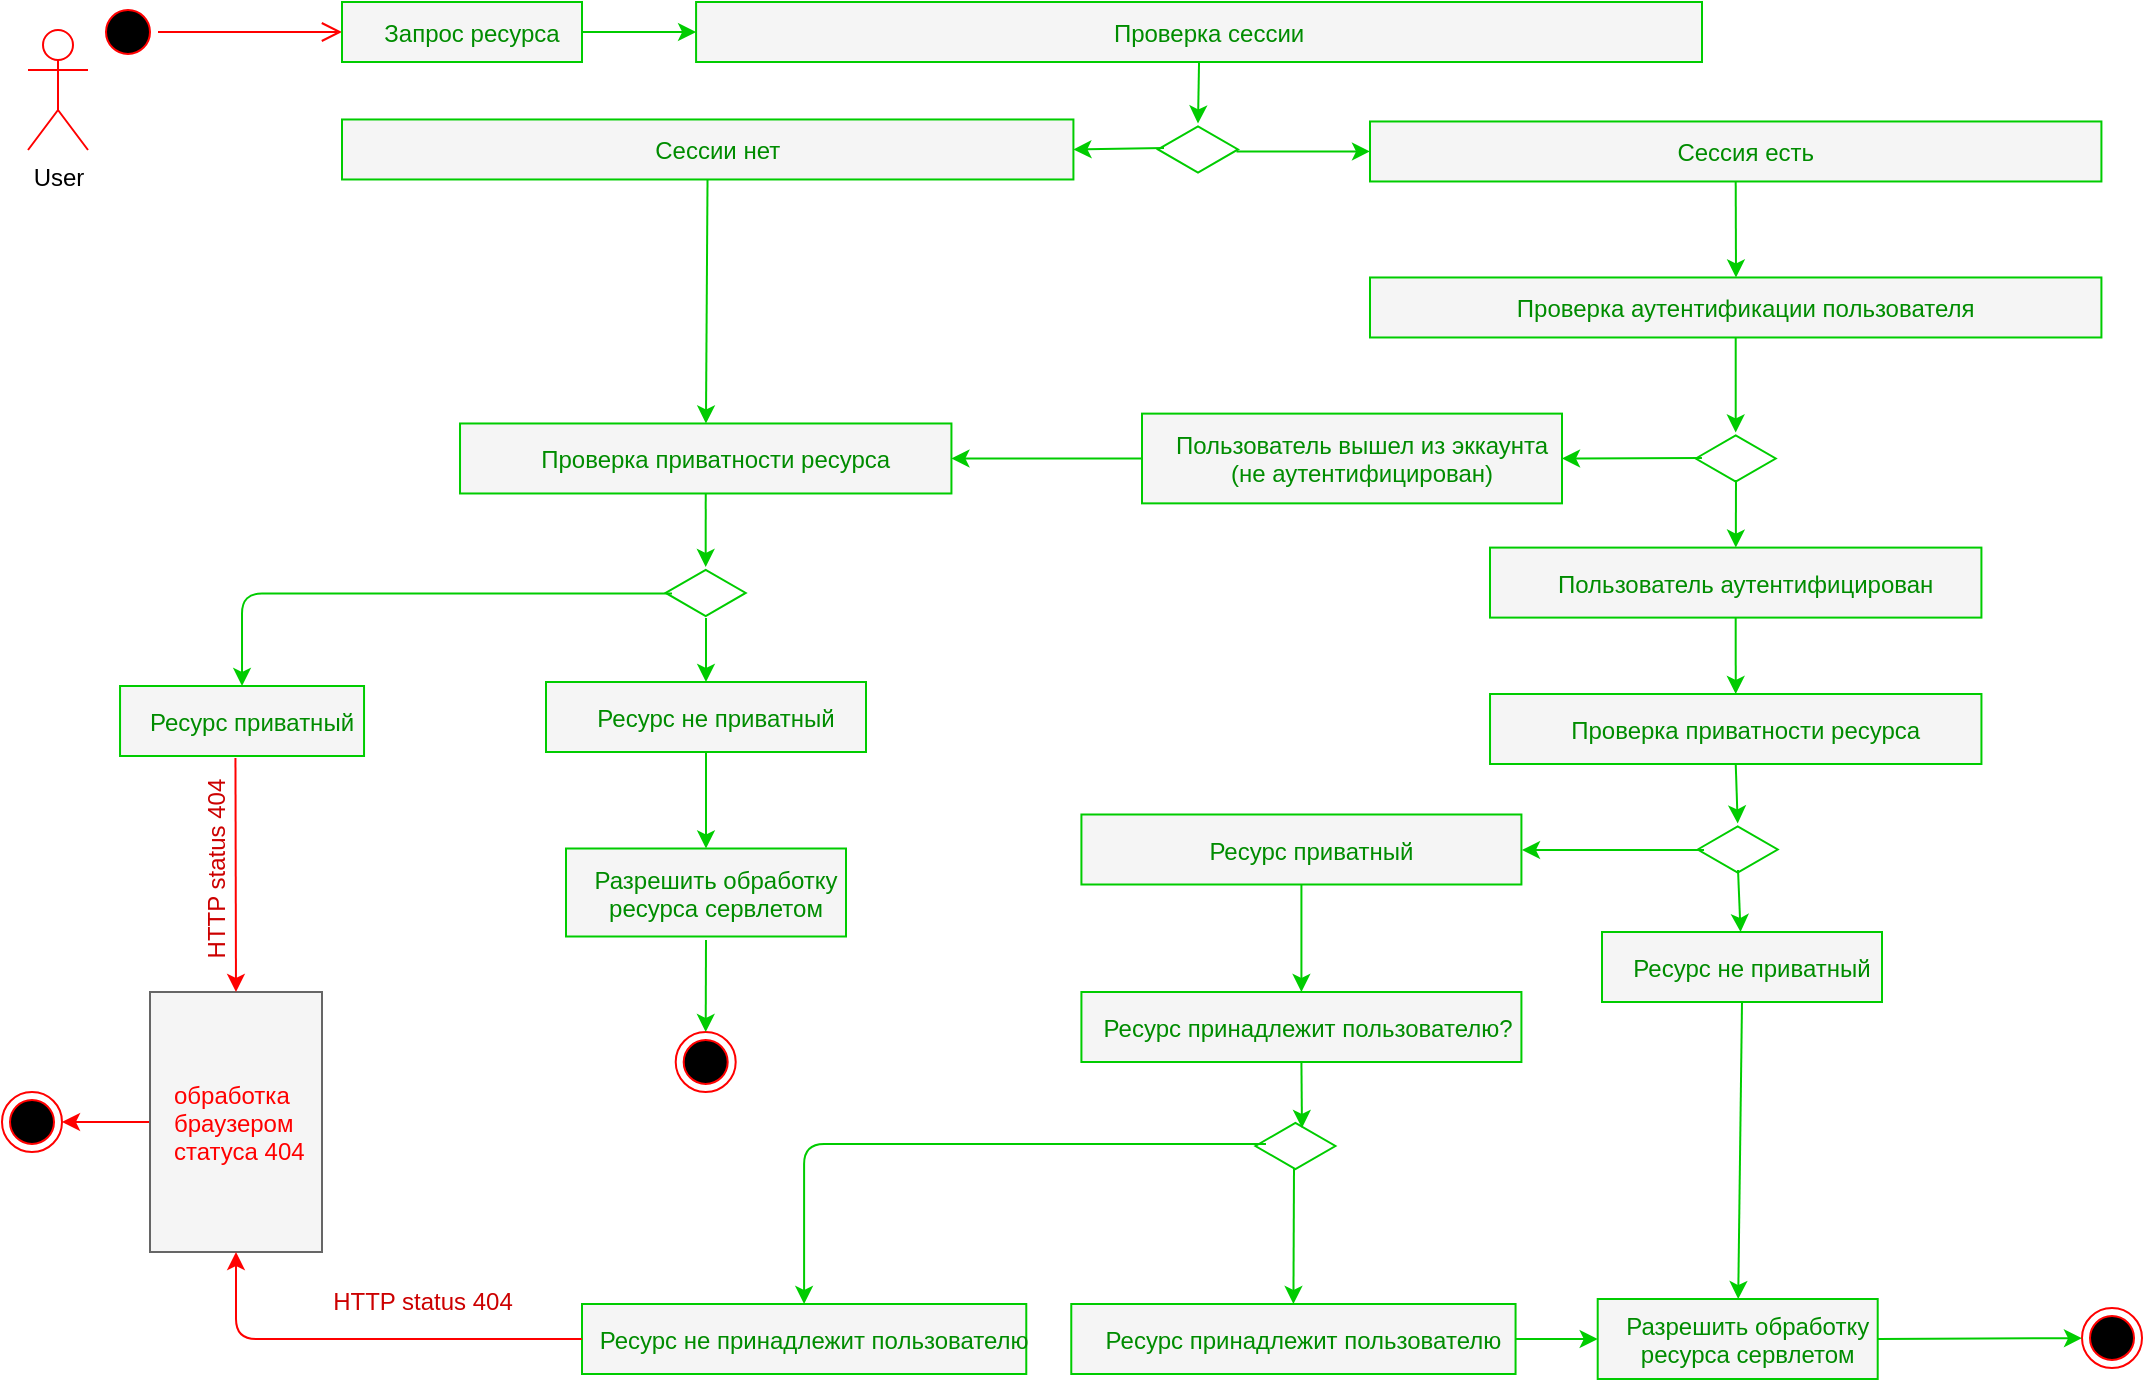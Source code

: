<mxfile version="14.5.1" type="device"><diagram name="Page-1" id="e7e014a7-5840-1c2e-5031-d8a46d1fe8dd"><mxGraphModel dx="1422" dy="822" grid="1" gridSize="10" guides="1" tooltips="1" connect="1" arrows="1" fold="1" page="1" pageScale="1" pageWidth="1169" pageHeight="826" background="#ffffff" math="0" shadow="0"><root><mxCell id="0"/><mxCell id="1" parent="0"/><mxCell id="r5FNnOLShPN78urTlYSq-9" value="Проверка сессии" style="align=center;spacingLeft=10;fillColor=#f5f5f5;strokeColor=#00CC00;fontColor=#008C00;container=0;" vertex="1" parent="1"><mxGeometry x="377.04" y="80" width="502.96" height="30" as="geometry"/></mxCell><mxCell id="r5FNnOLShPN78urTlYSq-14" value="" style="html=1;whiteSpace=wrap;aspect=fixed;shape=isoRectangle;strokeColor=#00CC00;fontColor=#CC0000;align=center;" vertex="1" parent="1"><mxGeometry x="608" y="141.74" width="40" height="24" as="geometry"/></mxCell><mxCell id="r5FNnOLShPN78urTlYSq-16" value="" style="endArrow=classic;html=1;strokeColor=#00CC00;strokeWidth=1;fontColor=#CC0000;exitX=0.5;exitY=1;exitDx=0;exitDy=0;entryX=0.5;entryY=-0.042;entryDx=0;entryDy=0;entryPerimeter=0;" edge="1" parent="1" source="r5FNnOLShPN78urTlYSq-9" target="r5FNnOLShPN78urTlYSq-14"><mxGeometry width="50" height="50" relative="1" as="geometry"><mxPoint x="190.29" y="490" as="sourcePoint"/><mxPoint x="240.29" y="440" as="targetPoint"/></mxGeometry></mxCell><mxCell id="r5FNnOLShPN78urTlYSq-18" value="Сессия есть" style="align=center;spacingLeft=10;fillColor=#f5f5f5;strokeColor=#00CC00;fontColor=#008C00;container=0;" vertex="1" parent="1"><mxGeometry x="714" y="139.74" width="365.71" height="30" as="geometry"/></mxCell><mxCell id="r5FNnOLShPN78urTlYSq-20" value="" style="endArrow=classic;html=1;strokeColor=#00CC00;strokeWidth=1;fontColor=#CC0000;exitX=0.981;exitY=0.542;exitDx=0;exitDy=0;exitPerimeter=0;entryX=0;entryY=0.5;entryDx=0;entryDy=0;" edge="1" parent="1" source="r5FNnOLShPN78urTlYSq-14" target="r5FNnOLShPN78urTlYSq-18"><mxGeometry width="50" height="50" relative="1" as="geometry"><mxPoint x="190.29" y="345" as="sourcePoint"/><mxPoint x="240.29" y="295" as="targetPoint"/></mxGeometry></mxCell><mxCell id="r5FNnOLShPN78urTlYSq-70" value="" style="edgeStyle=orthogonalEdgeStyle;rounded=0;orthogonalLoop=1;jettySize=auto;html=1;strokeColor=#FF0000;strokeWidth=1;fontColor=#00CC00;" edge="1" parent="1" source="Vama4_EekcaHYRvys6HK-178" target="r5FNnOLShPN78urTlYSq-5"><mxGeometry relative="1" as="geometry"/></mxCell><mxCell id="Vama4_EekcaHYRvys6HK-178" value="обработка &#10;браузером &#10;статуса 404" style="align=left;spacingLeft=10;fillColor=#f5f5f5;strokeColor=#666666;fontColor=#FF0000;container=0;" parent="1" vertex="1"><mxGeometry x="104" y="575" width="86" height="130" as="geometry"/></mxCell><mxCell id="Vama4_EekcaHYRvys6HK-118" value="HTTP status 404" style="text;html=1;strokeColor=none;fillColor=none;align=center;verticalAlign=middle;whiteSpace=wrap;rounded=0;fontColor=#CC0000;container=0;rotation=-90;" parent="1" vertex="1"><mxGeometry x="87.03" y="503.25" width="101" height="20" as="geometry"/></mxCell><mxCell id="r5FNnOLShPN78urTlYSq-5" value="" style="ellipse;shape=endState;fillColor=#000000;strokeColor=#ff0000" vertex="1" parent="1"><mxGeometry x="30.0" y="625" width="30" height="30" as="geometry"/></mxCell><mxCell id="Vama4_EekcaHYRvys6HK-113" value="User" style="shape=umlActor;verticalLabelPosition=bottom;verticalAlign=top;html=1;strokeColor=#FF0000;container=0;" parent="1" vertex="1"><mxGeometry x="43.0" y="94" width="30" height="60" as="geometry"/></mxCell><mxCell id="Vama4_EekcaHYRvys6HK-171" value="Пользователь вышел из эккаунта&#10;(не аутентифицирован)" style="align=center;spacingLeft=10;fillColor=#f5f5f5;strokeColor=#00CC00;fontColor=#008C00;container=0;" parent="1" vertex="1"><mxGeometry x="600" y="285.81" width="210" height="44.87" as="geometry"/></mxCell><mxCell id="Vama4_EekcaHYRvys6HK-181" value="" style="edgeStyle=elbowEdgeStyle;elbow=horizontal;verticalAlign=bottom;endArrow=open;endSize=8;strokeColor=#FF0000;endFill=1;rounded=0;exitX=1;exitY=0.5;exitDx=0;exitDy=0;entryX=0;entryY=0.5;entryDx=0;entryDy=0;" parent="1" source="Vama4_EekcaHYRvys6HK-182" edge="1" target="r5FNnOLShPN78urTlYSq-23"><mxGeometry x="303.98" y="18" as="geometry"><mxPoint x="208" y="95" as="targetPoint"/><Array as="points"><mxPoint x="159" y="105"/></Array></mxGeometry></mxCell><mxCell id="Vama4_EekcaHYRvys6HK-182" value="" style="ellipse;shape=startState;fillColor=#000000;strokeColor=#ff0000;container=0;" parent="1" vertex="1"><mxGeometry x="78" y="80" width="30" height="30" as="geometry"/></mxCell><mxCell id="r5FNnOLShPN78urTlYSq-23" value="Запрос ресурса" style="align=center;spacingLeft=10;fillColor=#f5f5f5;strokeColor=#00CC00;fontColor=#008C00;container=0;" vertex="1" parent="1"><mxGeometry x="200" y="80" width="120" height="30" as="geometry"/></mxCell><mxCell id="r5FNnOLShPN78urTlYSq-24" value="" style="endArrow=classic;html=1;strokeColor=#00CC00;strokeWidth=1;fontColor=#00CC00;exitX=1;exitY=0.5;exitDx=0;exitDy=0;" edge="1" parent="1" source="r5FNnOLShPN78urTlYSq-23" target="r5FNnOLShPN78urTlYSq-9"><mxGeometry width="50" height="50" relative="1" as="geometry"><mxPoint x="560" y="69" as="sourcePoint"/><mxPoint x="610" y="19" as="targetPoint"/></mxGeometry></mxCell><mxCell id="r5FNnOLShPN78urTlYSq-25" value="" style="endArrow=classic;html=1;strokeColor=#00CC00;strokeWidth=1;fontColor=#00CC00;exitX=0.5;exitY=1;exitDx=0;exitDy=0;" edge="1" parent="1" source="r5FNnOLShPN78urTlYSq-18"><mxGeometry width="50" height="50" relative="1" as="geometry"><mxPoint x="634" y="57.74" as="sourcePoint"/><mxPoint x="897" y="217.74" as="targetPoint"/></mxGeometry></mxCell><mxCell id="r5FNnOLShPN78urTlYSq-26" value="Проверка аутентификации пользователя" style="align=center;spacingLeft=10;fillColor=#f5f5f5;strokeColor=#00CC00;fontColor=#008C00;container=0;" vertex="1" parent="1"><mxGeometry x="714" y="217.74" width="365.71" height="30" as="geometry"/></mxCell><mxCell id="r5FNnOLShPN78urTlYSq-27" value="" style="html=1;whiteSpace=wrap;aspect=fixed;shape=isoRectangle;strokeColor=#00CC00;fontColor=#CC0000;align=center;" vertex="1" parent="1"><mxGeometry x="876.86" y="296.25" width="40" height="24" as="geometry"/></mxCell><mxCell id="r5FNnOLShPN78urTlYSq-28" value="" style="endArrow=classic;html=1;strokeColor=#00CC00;strokeWidth=1;fontColor=#CC0000;entryX=0.5;entryY=-0.042;entryDx=0;entryDy=0;entryPerimeter=0;exitX=0.5;exitY=1;exitDx=0;exitDy=0;" edge="1" parent="1" target="r5FNnOLShPN78urTlYSq-27" source="r5FNnOLShPN78urTlYSq-26"><mxGeometry width="50" height="50" relative="1" as="geometry"><mxPoint x="874" y="257.74" as="sourcePoint"/><mxPoint x="684.25" y="576.75" as="targetPoint"/></mxGeometry></mxCell><mxCell id="r5FNnOLShPN78urTlYSq-29" value="Пользователь аутентифицирован" style="align=center;spacingLeft=10;fillColor=#f5f5f5;strokeColor=#00CC00;fontColor=#008C00;container=0;" vertex="1" parent="1"><mxGeometry x="774" y="352.8" width="245.71" height="35" as="geometry"/></mxCell><mxCell id="r5FNnOLShPN78urTlYSq-30" value="Проверка приватности ресурса" style="align=center;spacingLeft=10;fillColor=#f5f5f5;strokeColor=#00CC00;fontColor=#008C00;container=0;" vertex="1" parent="1"><mxGeometry x="774.01" y="426" width="245.71" height="35" as="geometry"/></mxCell><mxCell id="r5FNnOLShPN78urTlYSq-34" value="" style="html=1;whiteSpace=wrap;aspect=fixed;shape=isoRectangle;strokeColor=#00CC00;fontColor=#CC0000;align=center;" vertex="1" parent="1"><mxGeometry x="877.85" y="491.75" width="40" height="24" as="geometry"/></mxCell><mxCell id="r5FNnOLShPN78urTlYSq-35" value="" style="endArrow=classic;html=1;strokeColor=#00CC00;strokeWidth=1;fontColor=#CC0000;entryX=0.5;entryY=-0.042;entryDx=0;entryDy=0;entryPerimeter=0;exitX=0.5;exitY=1;exitDx=0;exitDy=0;" edge="1" source="r5FNnOLShPN78urTlYSq-30" target="r5FNnOLShPN78urTlYSq-34" parent="1"><mxGeometry width="50" height="50" relative="1" as="geometry"><mxPoint x="878.845" y="501.24" as="sourcePoint"/><mxPoint x="666.24" y="830.25" as="targetPoint"/></mxGeometry></mxCell><mxCell id="r5FNnOLShPN78urTlYSq-36" value="" style="endArrow=classic;html=1;strokeColor=#00CC00;strokeWidth=1;fontColor=#00CC00;exitX=0.078;exitY=0.49;exitDx=0;exitDy=0;exitPerimeter=0;entryX=1;entryY=0.5;entryDx=0;entryDy=0;" edge="1" parent="1" source="r5FNnOLShPN78urTlYSq-27" target="Vama4_EekcaHYRvys6HK-171"><mxGeometry width="50" height="50" relative="1" as="geometry"><mxPoint x="534" y="465" as="sourcePoint"/><mxPoint x="828" y="308" as="targetPoint"/></mxGeometry></mxCell><mxCell id="r5FNnOLShPN78urTlYSq-37" value="" style="endArrow=classic;html=1;strokeColor=#00CC00;strokeWidth=1;fontColor=#00CC00;" edge="1" parent="1" target="r5FNnOLShPN78urTlYSq-29"><mxGeometry width="50" height="50" relative="1" as="geometry"><mxPoint x="897" y="319" as="sourcePoint"/><mxPoint x="584" y="415" as="targetPoint"/></mxGeometry></mxCell><mxCell id="r5FNnOLShPN78urTlYSq-38" value="" style="endArrow=classic;html=1;strokeColor=#00CC00;strokeWidth=1;fontColor=#00CC00;exitX=0.5;exitY=1;exitDx=0;exitDy=0;entryX=0.5;entryY=0;entryDx=0;entryDy=0;" edge="1" parent="1" source="r5FNnOLShPN78urTlYSq-29" target="r5FNnOLShPN78urTlYSq-30"><mxGeometry width="50" height="50" relative="1" as="geometry"><mxPoint x="534" y="450" as="sourcePoint"/><mxPoint x="584" y="400" as="targetPoint"/></mxGeometry></mxCell><mxCell id="r5FNnOLShPN78urTlYSq-39" value="Ресурс не приватный" style="align=center;spacingLeft=10;fillColor=#f5f5f5;strokeColor=#00CC00;fontColor=#008C00;container=0;" vertex="1" parent="1"><mxGeometry x="830" y="545" width="140" height="35" as="geometry"/></mxCell><mxCell id="r5FNnOLShPN78urTlYSq-42" value="Разрешить обработку &#10;ресурса сервлетом" style="align=center;spacingLeft=10;fillColor=#f5f5f5;strokeColor=#00CC00;fontColor=#008C00;container=0;" vertex="1" parent="1"><mxGeometry x="827.85" y="728.5" width="140" height="40" as="geometry"/></mxCell><mxCell id="r5FNnOLShPN78urTlYSq-47" value="" style="endArrow=classic;html=1;strokeColor=#00CC00;strokeWidth=1;fontColor=#00CC00;exitX=0.504;exitY=0.927;exitDx=0;exitDy=0;exitPerimeter=0;" edge="1" parent="1" source="r5FNnOLShPN78urTlYSq-34" target="r5FNnOLShPN78urTlYSq-39"><mxGeometry width="50" height="50" relative="1" as="geometry"><mxPoint x="516" y="627" as="sourcePoint"/><mxPoint x="566" y="577" as="targetPoint"/></mxGeometry></mxCell><mxCell id="r5FNnOLShPN78urTlYSq-48" value="" style="endArrow=classic;html=1;strokeColor=#00CC00;strokeWidth=1;fontColor=#00CC00;exitX=0.5;exitY=1;exitDx=0;exitDy=0;" edge="1" parent="1" source="r5FNnOLShPN78urTlYSq-39" target="r5FNnOLShPN78urTlYSq-42"><mxGeometry width="50" height="50" relative="1" as="geometry"><mxPoint x="516" y="627" as="sourcePoint"/><mxPoint x="566" y="577" as="targetPoint"/></mxGeometry></mxCell><mxCell id="r5FNnOLShPN78urTlYSq-49" value="Ресурс приватный" style="align=center;spacingLeft=10;fillColor=#f5f5f5;strokeColor=#00CC00;fontColor=#008C00;container=0;" vertex="1" parent="1"><mxGeometry x="569.71" y="486.25" width="220" height="35" as="geometry"/></mxCell><mxCell id="r5FNnOLShPN78urTlYSq-50" value="" style="endArrow=classic;html=1;strokeColor=#00CC00;strokeWidth=1;fontColor=#00CC00;exitX=0.079;exitY=0.51;exitDx=0;exitDy=0;exitPerimeter=0;" edge="1" parent="1" source="r5FNnOLShPN78urTlYSq-34"><mxGeometry width="50" height="50" relative="1" as="geometry"><mxPoint x="516" y="627" as="sourcePoint"/><mxPoint x="790" y="504" as="targetPoint"/></mxGeometry></mxCell><mxCell id="r5FNnOLShPN78urTlYSq-51" value="Ресурс принадлежит пользователю? " style="align=center;spacingLeft=10;fillColor=#f5f5f5;strokeColor=#00CC00;fontColor=#008C00;container=0;" vertex="1" parent="1"><mxGeometry x="569.71" y="575" width="220" height="35" as="geometry"/></mxCell><mxCell id="r5FNnOLShPN78urTlYSq-52" value="Ресурс не принадлежит пользователю" style="align=center;spacingLeft=10;fillColor=#f5f5f5;strokeColor=#00CC00;fontColor=#008C00;container=0;" vertex="1" parent="1"><mxGeometry x="320" y="731" width="222.14" height="35" as="geometry"/></mxCell><mxCell id="r5FNnOLShPN78urTlYSq-67" value="" style="rounded=0;orthogonalLoop=1;jettySize=auto;html=1;strokeColor=#00CC00;strokeWidth=1;fontColor=#00CC00;" edge="1" parent="1" source="r5FNnOLShPN78urTlYSq-54" target="r5FNnOLShPN78urTlYSq-56"><mxGeometry relative="1" as="geometry"><mxPoint x="383" y="215" as="targetPoint"/></mxGeometry></mxCell><mxCell id="r5FNnOLShPN78urTlYSq-54" value="Сессии нет" style="align=center;spacingLeft=10;fillColor=#f5f5f5;strokeColor=#00CC00;fontColor=#008C00;container=0;" vertex="1" parent="1"><mxGeometry x="200" y="138.74" width="365.71" height="30" as="geometry"/></mxCell><mxCell id="r5FNnOLShPN78urTlYSq-55" value="" style="endArrow=classic;html=1;strokeColor=#00CC00;strokeWidth=1;fontColor=#00CC00;entryX=1;entryY=0.5;entryDx=0;entryDy=0;exitX=0.075;exitY=0.469;exitDx=0;exitDy=0;exitPerimeter=0;" edge="1" parent="1" source="r5FNnOLShPN78urTlYSq-14" target="r5FNnOLShPN78urTlYSq-54"><mxGeometry width="50" height="50" relative="1" as="geometry"><mxPoint x="610" y="155" as="sourcePoint"/><mxPoint x="610" y="315" as="targetPoint"/></mxGeometry></mxCell><mxCell id="r5FNnOLShPN78urTlYSq-56" value="Проверка приватности ресурса" style="align=center;spacingLeft=10;fillColor=#f5f5f5;strokeColor=#00CC00;fontColor=#008C00;container=0;" vertex="1" parent="1"><mxGeometry x="259.01" y="290.74" width="245.71" height="35" as="geometry"/></mxCell><mxCell id="r5FNnOLShPN78urTlYSq-57" value="" style="html=1;whiteSpace=wrap;aspect=fixed;shape=isoRectangle;strokeColor=#00CC00;fontColor=#CC0000;align=center;" vertex="1" parent="1"><mxGeometry x="361.85" y="363.49" width="40" height="24" as="geometry"/></mxCell><mxCell id="r5FNnOLShPN78urTlYSq-58" value="" style="endArrow=classic;html=1;strokeColor=#00CC00;strokeWidth=1;fontColor=#CC0000;entryX=0.5;entryY=-0.042;entryDx=0;entryDy=0;entryPerimeter=0;exitX=0.5;exitY=1;exitDx=0;exitDy=0;" edge="1" parent="1" source="r5FNnOLShPN78urTlYSq-56" target="r5FNnOLShPN78urTlYSq-57"><mxGeometry width="50" height="50" relative="1" as="geometry"><mxPoint x="381.845" y="354.98" as="sourcePoint"/><mxPoint x="169.24" y="683.99" as="targetPoint"/></mxGeometry></mxCell><mxCell id="r5FNnOLShPN78urTlYSq-59" value="Ресурс не приватный" style="align=center;spacingLeft=10;fillColor=#f5f5f5;strokeColor=#00CC00;fontColor=#008C00;container=0;" vertex="1" parent="1"><mxGeometry x="302.0" y="420" width="160" height="35" as="geometry"/></mxCell><mxCell id="r5FNnOLShPN78urTlYSq-61" value="" style="endArrow=classic;html=1;strokeColor=#00CC00;strokeWidth=1;fontColor=#00CC00;entryX=0.5;entryY=0;entryDx=0;entryDy=0;" edge="1" parent="1" target="r5FNnOLShPN78urTlYSq-59"><mxGeometry width="50" height="50" relative="1" as="geometry"><mxPoint x="382" y="388" as="sourcePoint"/><mxPoint x="71.0" y="446.74" as="targetPoint"/></mxGeometry></mxCell><mxCell id="r5FNnOLShPN78urTlYSq-63" value="Ресурс приватный" style="align=center;spacingLeft=10;fillColor=#f5f5f5;strokeColor=#00CC00;fontColor=#008C00;container=0;" vertex="1" parent="1"><mxGeometry x="89.02" y="422" width="122" height="35" as="geometry"/></mxCell><mxCell id="r5FNnOLShPN78urTlYSq-64" value="" style="endArrow=classic;html=1;strokeColor=#00CC00;strokeWidth=1;fontColor=#00CC00;exitX=0.079;exitY=0.51;exitDx=0;exitDy=0;exitPerimeter=0;entryX=0.5;entryY=0;entryDx=0;entryDy=0;edgeStyle=orthogonalEdgeStyle;" edge="1" parent="1" source="r5FNnOLShPN78urTlYSq-57" target="r5FNnOLShPN78urTlYSq-63"><mxGeometry width="50" height="50" relative="1" as="geometry"><mxPoint x="19.0" y="498.74" as="sourcePoint"/><mxPoint x="229.0" y="375.597" as="targetPoint"/><Array as="points"><mxPoint x="150" y="376"/></Array></mxGeometry></mxCell><mxCell id="r5FNnOLShPN78urTlYSq-69" value="" style="endArrow=classic;html=1;strokeWidth=1;fontColor=#00CC00;exitX=0.473;exitY=1.029;exitDx=0;exitDy=0;exitPerimeter=0;entryX=0.5;entryY=0;entryDx=0;entryDy=0;strokeColor=#FF0000;" edge="1" parent="1" source="r5FNnOLShPN78urTlYSq-63" target="Vama4_EekcaHYRvys6HK-178"><mxGeometry width="50" height="50" relative="1" as="geometry"><mxPoint x="483.02" y="485" as="sourcePoint"/><mxPoint x="533.02" y="435" as="targetPoint"/></mxGeometry></mxCell><mxCell id="r5FNnOLShPN78urTlYSq-74" value="" style="endArrow=classic;html=1;strokeColor=#00CC00;strokeWidth=1;fontColor=#00CC00;exitX=0;exitY=0.5;exitDx=0;exitDy=0;entryX=1;entryY=0.5;entryDx=0;entryDy=0;" edge="1" parent="1" source="Vama4_EekcaHYRvys6HK-171" target="r5FNnOLShPN78urTlYSq-56"><mxGeometry width="50" height="50" relative="1" as="geometry"><mxPoint x="560" y="545" as="sourcePoint"/><mxPoint x="610" y="495" as="targetPoint"/></mxGeometry></mxCell><mxCell id="r5FNnOLShPN78urTlYSq-75" value="" style="html=1;whiteSpace=wrap;aspect=fixed;shape=isoRectangle;strokeColor=#00CC00;fontColor=#CC0000;align=center;" vertex="1" parent="1"><mxGeometry x="656.71" y="640" width="40" height="24" as="geometry"/></mxCell><mxCell id="r5FNnOLShPN78urTlYSq-76" value="" style="endArrow=classic;html=1;strokeColor=#00CC00;strokeWidth=1;fontColor=#CC0000;exitX=0.5;exitY=1;exitDx=0;exitDy=0;entryX=0.582;entryY=0.125;entryDx=0;entryDy=0;entryPerimeter=0;" edge="1" parent="1" target="r5FNnOLShPN78urTlYSq-75" source="r5FNnOLShPN78urTlYSq-51"><mxGeometry width="50" height="50" relative="1" as="geometry"><mxPoint x="691.015" y="581" as="sourcePoint"/><mxPoint x="676" y="639" as="targetPoint"/></mxGeometry></mxCell><mxCell id="r5FNnOLShPN78urTlYSq-78" value="" style="endArrow=classic;html=1;strokeColor=#00CC00;strokeWidth=1;fontColor=#00CC00;edgeStyle=orthogonalEdgeStyle;exitX=0.132;exitY=0.458;exitDx=0;exitDy=0;exitPerimeter=0;" edge="1" parent="1" source="r5FNnOLShPN78urTlYSq-75" target="r5FNnOLShPN78urTlYSq-52"><mxGeometry width="50" height="50" relative="1" as="geometry"><mxPoint x="660" y="651" as="sourcePoint"/><mxPoint x="380" y="465" as="targetPoint"/></mxGeometry></mxCell><mxCell id="r5FNnOLShPN78urTlYSq-79" value="" style="endArrow=classic;html=1;strokeWidth=1;fontColor=#00CC00;exitX=0;exitY=0.5;exitDx=0;exitDy=0;entryX=0.5;entryY=1;entryDx=0;entryDy=0;strokeColor=#FF0000;edgeStyle=orthogonalEdgeStyle;" edge="1" parent="1" source="r5FNnOLShPN78urTlYSq-52" target="Vama4_EekcaHYRvys6HK-178"><mxGeometry width="50" height="50" relative="1" as="geometry"><mxPoint x="160.726" y="468.015" as="sourcePoint"/><mxPoint x="157" y="584" as="targetPoint"/></mxGeometry></mxCell><mxCell id="r5FNnOLShPN78urTlYSq-80" value="HTTP status 404" style="text;html=1;strokeColor=none;fillColor=none;align=center;verticalAlign=middle;whiteSpace=wrap;rounded=0;fontColor=#CC0000;container=0;rotation=0;" vertex="1" parent="1"><mxGeometry x="190" y="720" width="101" height="20" as="geometry"/></mxCell><mxCell id="r5FNnOLShPN78urTlYSq-81" value="Ресурс принадлежит пользователю" style="align=center;spacingLeft=10;fillColor=#f5f5f5;strokeColor=#00CC00;fontColor=#008C00;container=0;" vertex="1" parent="1"><mxGeometry x="564.64" y="731" width="222.14" height="35" as="geometry"/></mxCell><mxCell id="r5FNnOLShPN78urTlYSq-84" value="" style="endArrow=classic;html=1;strokeColor=#00CC00;strokeWidth=1;fontColor=#00CC00;exitX=0.5;exitY=1;exitDx=0;exitDy=0;" edge="1" parent="1" source="r5FNnOLShPN78urTlYSq-49" target="r5FNnOLShPN78urTlYSq-51"><mxGeometry width="50" height="50" relative="1" as="geometry"><mxPoint x="524" y="420" as="sourcePoint"/><mxPoint x="574" y="370" as="targetPoint"/></mxGeometry></mxCell><mxCell id="r5FNnOLShPN78urTlYSq-85" value="" style="endArrow=classic;html=1;strokeColor=#00CC00;strokeWidth=1;fontColor=#00CC00;exitX=1;exitY=0.5;exitDx=0;exitDy=0;entryX=0;entryY=0.5;entryDx=0;entryDy=0;" edge="1" parent="1" source="r5FNnOLShPN78urTlYSq-81" target="r5FNnOLShPN78urTlYSq-42"><mxGeometry width="50" height="50" relative="1" as="geometry"><mxPoint x="520" y="420" as="sourcePoint"/><mxPoint x="570" y="370" as="targetPoint"/></mxGeometry></mxCell><mxCell id="r5FNnOLShPN78urTlYSq-86" value="Разрешить обработку &#10;ресурса сервлетом" style="align=center;spacingLeft=10;fillColor=#f5f5f5;strokeColor=#00CC00;fontColor=#008C00;container=0;" vertex="1" parent="1"><mxGeometry x="312" y="503.25" width="140" height="44" as="geometry"/></mxCell><mxCell id="r5FNnOLShPN78urTlYSq-87" value="" style="ellipse;shape=endState;fillColor=#000000;strokeColor=#ff0000" vertex="1" parent="1"><mxGeometry x="366.85" y="595" width="30" height="30" as="geometry"/></mxCell><mxCell id="r5FNnOLShPN78urTlYSq-88" value="" style="endArrow=classic;html=1;strokeColor=#00CC00;strokeWidth=1;fontColor=#00CC00;entryX=0.5;entryY=0;entryDx=0;entryDy=0;" edge="1" parent="1" target="r5FNnOLShPN78urTlYSq-87"><mxGeometry width="50" height="50" relative="1" as="geometry"><mxPoint x="382" y="549" as="sourcePoint"/><mxPoint x="800" y="535" as="targetPoint"/></mxGeometry></mxCell><mxCell id="r5FNnOLShPN78urTlYSq-89" value="" style="endArrow=classic;html=1;strokeColor=#00CC00;strokeWidth=1;fontColor=#00CC00;exitX=0.5;exitY=1;exitDx=0;exitDy=0;" edge="1" parent="1" source="r5FNnOLShPN78urTlYSq-59" target="r5FNnOLShPN78urTlYSq-86"><mxGeometry width="50" height="50" relative="1" as="geometry"><mxPoint x="520" y="520" as="sourcePoint"/><mxPoint x="570" y="470" as="targetPoint"/></mxGeometry></mxCell><mxCell id="r5FNnOLShPN78urTlYSq-91" value="" style="endArrow=classic;html=1;strokeColor=#00CC00;strokeWidth=1;fontColor=#00CC00;entryX=0.5;entryY=0;entryDx=0;entryDy=0;" edge="1" parent="1" target="r5FNnOLShPN78urTlYSq-81"><mxGeometry width="50" height="50" relative="1" as="geometry"><mxPoint x="676" y="663" as="sourcePoint"/><mxPoint x="570" y="470" as="targetPoint"/></mxGeometry></mxCell><mxCell id="r5FNnOLShPN78urTlYSq-43" value="" style="ellipse;shape=endState;fillColor=#000000;strokeColor=#ff0000" vertex="1" parent="1"><mxGeometry x="1070" y="733" width="30" height="30" as="geometry"/></mxCell><mxCell id="r5FNnOLShPN78urTlYSq-92" value="" style="endArrow=classic;html=1;strokeColor=#00CC00;strokeWidth=1;fontColor=#00CC00;exitX=1;exitY=0.5;exitDx=0;exitDy=0;" edge="1" parent="1" source="r5FNnOLShPN78urTlYSq-42" target="r5FNnOLShPN78urTlYSq-43"><mxGeometry width="50" height="50" relative="1" as="geometry"><mxPoint x="967.85" y="748.5" as="sourcePoint"/><mxPoint x="1110" y="751" as="targetPoint"/></mxGeometry></mxCell></root></mxGraphModel></diagram></mxfile>